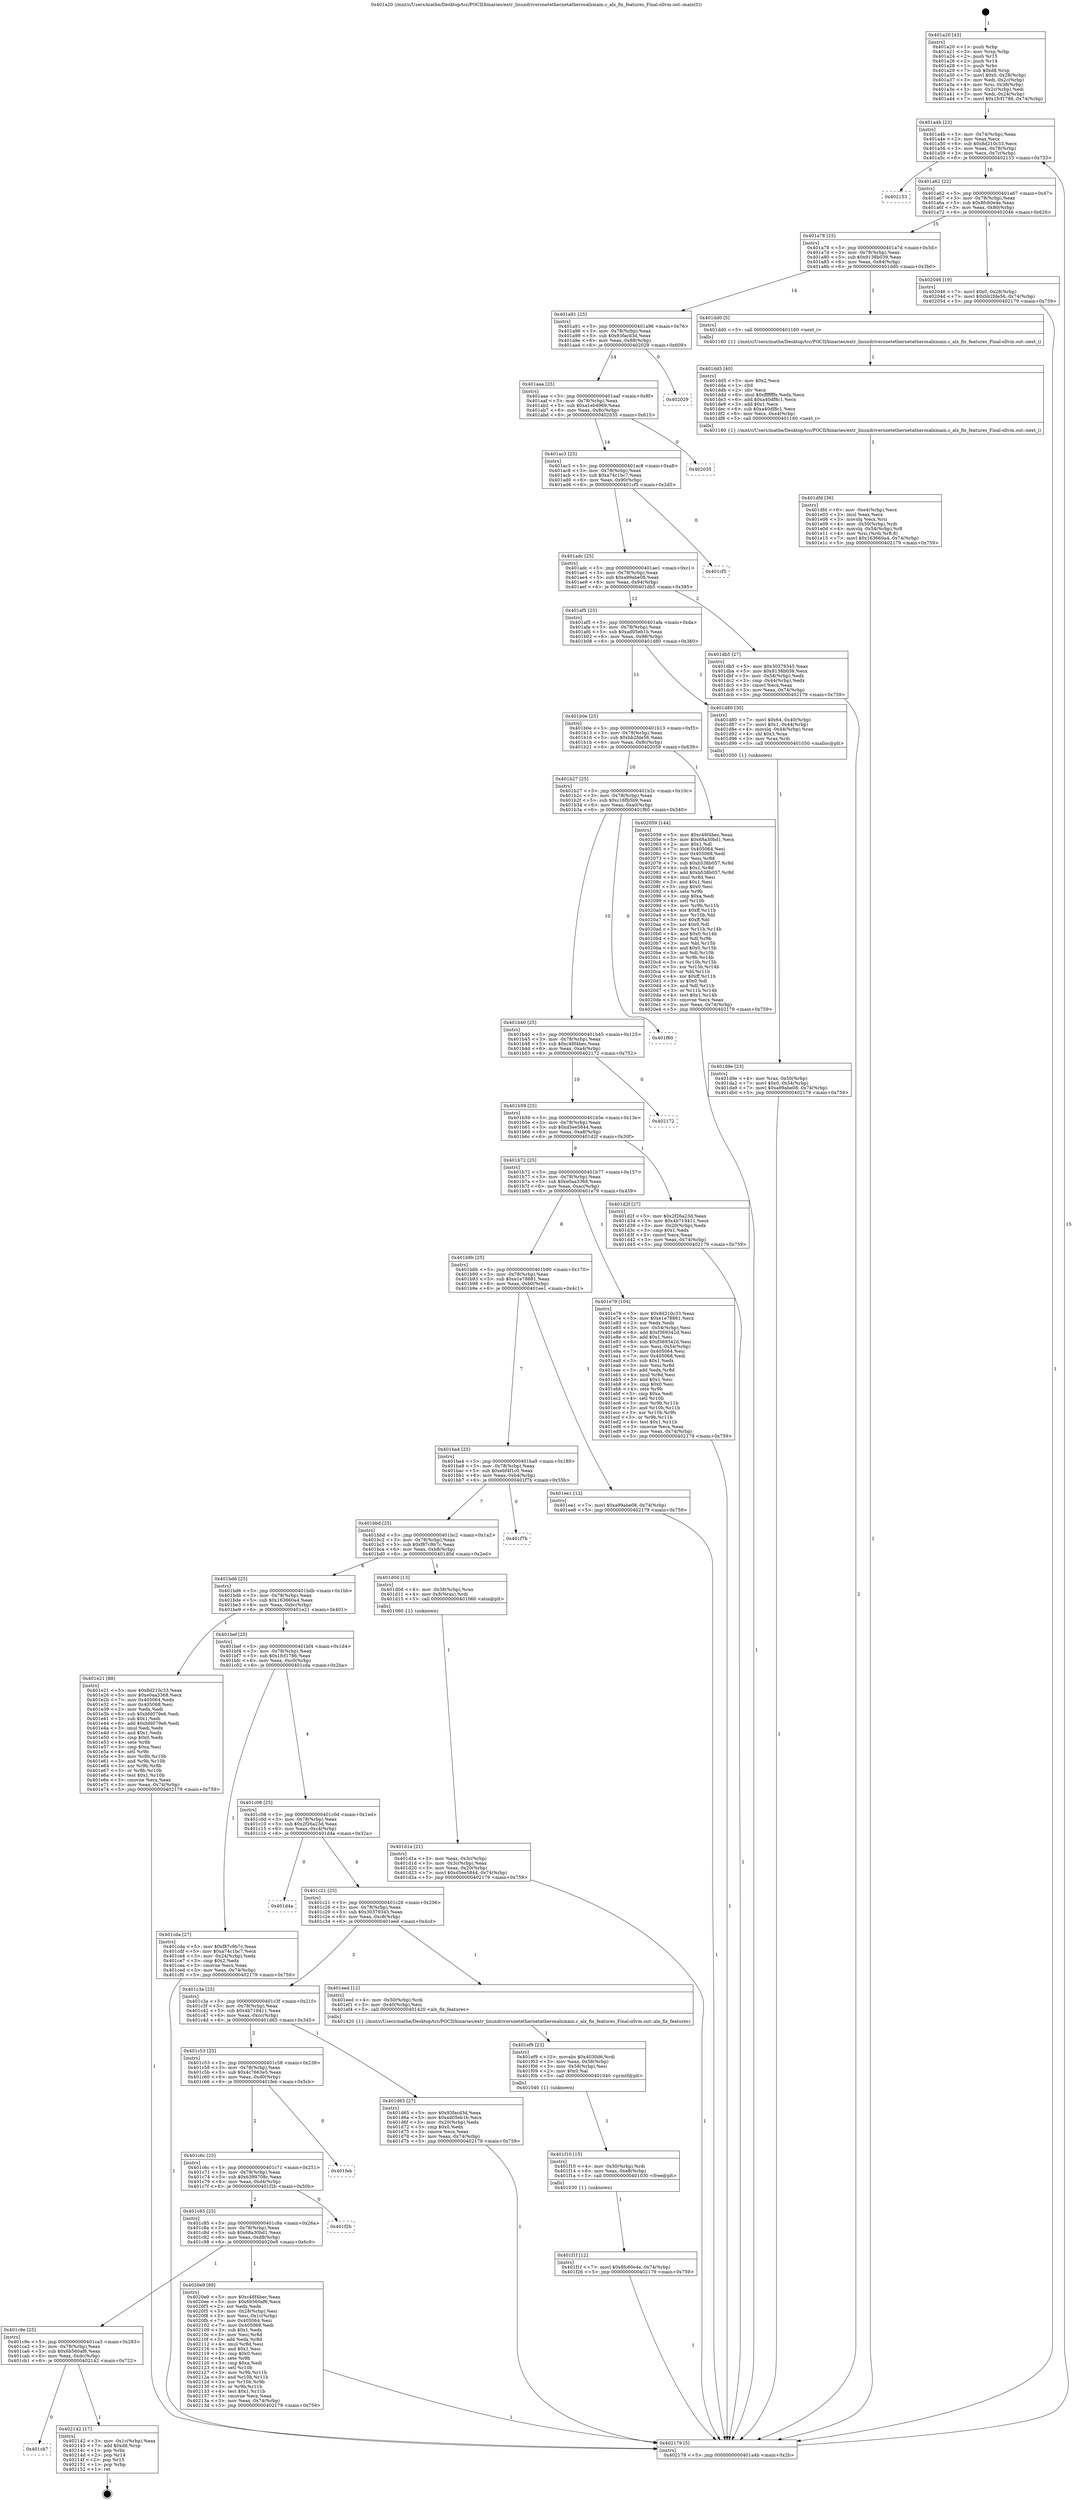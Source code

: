 digraph "0x401a20" {
  label = "0x401a20 (/mnt/c/Users/mathe/Desktop/tcc/POCII/binaries/extr_linuxdriversnetethernetatherosalxmain.c_alx_fix_features_Final-ollvm.out::main(0))"
  labelloc = "t"
  node[shape=record]

  Entry [label="",width=0.3,height=0.3,shape=circle,fillcolor=black,style=filled]
  "0x401a4b" [label="{
     0x401a4b [23]\l
     | [instrs]\l
     &nbsp;&nbsp;0x401a4b \<+3\>: mov -0x74(%rbp),%eax\l
     &nbsp;&nbsp;0x401a4e \<+2\>: mov %eax,%ecx\l
     &nbsp;&nbsp;0x401a50 \<+6\>: sub $0x8d210c33,%ecx\l
     &nbsp;&nbsp;0x401a56 \<+3\>: mov %eax,-0x78(%rbp)\l
     &nbsp;&nbsp;0x401a59 \<+3\>: mov %ecx,-0x7c(%rbp)\l
     &nbsp;&nbsp;0x401a5c \<+6\>: je 0000000000402153 \<main+0x733\>\l
  }"]
  "0x402153" [label="{
     0x402153\l
  }", style=dashed]
  "0x401a62" [label="{
     0x401a62 [22]\l
     | [instrs]\l
     &nbsp;&nbsp;0x401a62 \<+5\>: jmp 0000000000401a67 \<main+0x47\>\l
     &nbsp;&nbsp;0x401a67 \<+3\>: mov -0x78(%rbp),%eax\l
     &nbsp;&nbsp;0x401a6a \<+5\>: sub $0x8fc60e4e,%eax\l
     &nbsp;&nbsp;0x401a6f \<+3\>: mov %eax,-0x80(%rbp)\l
     &nbsp;&nbsp;0x401a72 \<+6\>: je 0000000000402046 \<main+0x626\>\l
  }"]
  Exit [label="",width=0.3,height=0.3,shape=circle,fillcolor=black,style=filled,peripheries=2]
  "0x402046" [label="{
     0x402046 [19]\l
     | [instrs]\l
     &nbsp;&nbsp;0x402046 \<+7\>: movl $0x0,-0x28(%rbp)\l
     &nbsp;&nbsp;0x40204d \<+7\>: movl $0xbb2fde56,-0x74(%rbp)\l
     &nbsp;&nbsp;0x402054 \<+5\>: jmp 0000000000402179 \<main+0x759\>\l
  }"]
  "0x401a78" [label="{
     0x401a78 [25]\l
     | [instrs]\l
     &nbsp;&nbsp;0x401a78 \<+5\>: jmp 0000000000401a7d \<main+0x5d\>\l
     &nbsp;&nbsp;0x401a7d \<+3\>: mov -0x78(%rbp),%eax\l
     &nbsp;&nbsp;0x401a80 \<+5\>: sub $0x9138b039,%eax\l
     &nbsp;&nbsp;0x401a85 \<+6\>: mov %eax,-0x84(%rbp)\l
     &nbsp;&nbsp;0x401a8b \<+6\>: je 0000000000401dd0 \<main+0x3b0\>\l
  }"]
  "0x401cb7" [label="{
     0x401cb7\l
  }", style=dashed]
  "0x401dd0" [label="{
     0x401dd0 [5]\l
     | [instrs]\l
     &nbsp;&nbsp;0x401dd0 \<+5\>: call 0000000000401160 \<next_i\>\l
     | [calls]\l
     &nbsp;&nbsp;0x401160 \{1\} (/mnt/c/Users/mathe/Desktop/tcc/POCII/binaries/extr_linuxdriversnetethernetatherosalxmain.c_alx_fix_features_Final-ollvm.out::next_i)\l
  }"]
  "0x401a91" [label="{
     0x401a91 [25]\l
     | [instrs]\l
     &nbsp;&nbsp;0x401a91 \<+5\>: jmp 0000000000401a96 \<main+0x76\>\l
     &nbsp;&nbsp;0x401a96 \<+3\>: mov -0x78(%rbp),%eax\l
     &nbsp;&nbsp;0x401a99 \<+5\>: sub $0x93facd3d,%eax\l
     &nbsp;&nbsp;0x401a9e \<+6\>: mov %eax,-0x88(%rbp)\l
     &nbsp;&nbsp;0x401aa4 \<+6\>: je 0000000000402029 \<main+0x609\>\l
  }"]
  "0x402142" [label="{
     0x402142 [17]\l
     | [instrs]\l
     &nbsp;&nbsp;0x402142 \<+3\>: mov -0x1c(%rbp),%eax\l
     &nbsp;&nbsp;0x402145 \<+7\>: add $0xd8,%rsp\l
     &nbsp;&nbsp;0x40214c \<+1\>: pop %rbx\l
     &nbsp;&nbsp;0x40214d \<+2\>: pop %r14\l
     &nbsp;&nbsp;0x40214f \<+2\>: pop %r15\l
     &nbsp;&nbsp;0x402151 \<+1\>: pop %rbp\l
     &nbsp;&nbsp;0x402152 \<+1\>: ret\l
  }"]
  "0x402029" [label="{
     0x402029\l
  }", style=dashed]
  "0x401aaa" [label="{
     0x401aaa [25]\l
     | [instrs]\l
     &nbsp;&nbsp;0x401aaa \<+5\>: jmp 0000000000401aaf \<main+0x8f\>\l
     &nbsp;&nbsp;0x401aaf \<+3\>: mov -0x78(%rbp),%eax\l
     &nbsp;&nbsp;0x401ab2 \<+5\>: sub $0xa1eb4969,%eax\l
     &nbsp;&nbsp;0x401ab7 \<+6\>: mov %eax,-0x8c(%rbp)\l
     &nbsp;&nbsp;0x401abd \<+6\>: je 0000000000402035 \<main+0x615\>\l
  }"]
  "0x401c9e" [label="{
     0x401c9e [25]\l
     | [instrs]\l
     &nbsp;&nbsp;0x401c9e \<+5\>: jmp 0000000000401ca3 \<main+0x283\>\l
     &nbsp;&nbsp;0x401ca3 \<+3\>: mov -0x78(%rbp),%eax\l
     &nbsp;&nbsp;0x401ca6 \<+5\>: sub $0x6b560af6,%eax\l
     &nbsp;&nbsp;0x401cab \<+6\>: mov %eax,-0xdc(%rbp)\l
     &nbsp;&nbsp;0x401cb1 \<+6\>: je 0000000000402142 \<main+0x722\>\l
  }"]
  "0x402035" [label="{
     0x402035\l
  }", style=dashed]
  "0x401ac3" [label="{
     0x401ac3 [25]\l
     | [instrs]\l
     &nbsp;&nbsp;0x401ac3 \<+5\>: jmp 0000000000401ac8 \<main+0xa8\>\l
     &nbsp;&nbsp;0x401ac8 \<+3\>: mov -0x78(%rbp),%eax\l
     &nbsp;&nbsp;0x401acb \<+5\>: sub $0xa74c1bc7,%eax\l
     &nbsp;&nbsp;0x401ad0 \<+6\>: mov %eax,-0x90(%rbp)\l
     &nbsp;&nbsp;0x401ad6 \<+6\>: je 0000000000401cf5 \<main+0x2d5\>\l
  }"]
  "0x4020e9" [label="{
     0x4020e9 [89]\l
     | [instrs]\l
     &nbsp;&nbsp;0x4020e9 \<+5\>: mov $0xc48f4bec,%eax\l
     &nbsp;&nbsp;0x4020ee \<+5\>: mov $0x6b560af6,%ecx\l
     &nbsp;&nbsp;0x4020f3 \<+2\>: xor %edx,%edx\l
     &nbsp;&nbsp;0x4020f5 \<+3\>: mov -0x28(%rbp),%esi\l
     &nbsp;&nbsp;0x4020f8 \<+3\>: mov %esi,-0x1c(%rbp)\l
     &nbsp;&nbsp;0x4020fb \<+7\>: mov 0x405064,%esi\l
     &nbsp;&nbsp;0x402102 \<+7\>: mov 0x405068,%edi\l
     &nbsp;&nbsp;0x402109 \<+3\>: sub $0x1,%edx\l
     &nbsp;&nbsp;0x40210c \<+3\>: mov %esi,%r8d\l
     &nbsp;&nbsp;0x40210f \<+3\>: add %edx,%r8d\l
     &nbsp;&nbsp;0x402112 \<+4\>: imul %r8d,%esi\l
     &nbsp;&nbsp;0x402116 \<+3\>: and $0x1,%esi\l
     &nbsp;&nbsp;0x402119 \<+3\>: cmp $0x0,%esi\l
     &nbsp;&nbsp;0x40211c \<+4\>: sete %r9b\l
     &nbsp;&nbsp;0x402120 \<+3\>: cmp $0xa,%edi\l
     &nbsp;&nbsp;0x402123 \<+4\>: setl %r10b\l
     &nbsp;&nbsp;0x402127 \<+3\>: mov %r9b,%r11b\l
     &nbsp;&nbsp;0x40212a \<+3\>: and %r10b,%r11b\l
     &nbsp;&nbsp;0x40212d \<+3\>: xor %r10b,%r9b\l
     &nbsp;&nbsp;0x402130 \<+3\>: or %r9b,%r11b\l
     &nbsp;&nbsp;0x402133 \<+4\>: test $0x1,%r11b\l
     &nbsp;&nbsp;0x402137 \<+3\>: cmovne %ecx,%eax\l
     &nbsp;&nbsp;0x40213a \<+3\>: mov %eax,-0x74(%rbp)\l
     &nbsp;&nbsp;0x40213d \<+5\>: jmp 0000000000402179 \<main+0x759\>\l
  }"]
  "0x401cf5" [label="{
     0x401cf5\l
  }", style=dashed]
  "0x401adc" [label="{
     0x401adc [25]\l
     | [instrs]\l
     &nbsp;&nbsp;0x401adc \<+5\>: jmp 0000000000401ae1 \<main+0xc1\>\l
     &nbsp;&nbsp;0x401ae1 \<+3\>: mov -0x78(%rbp),%eax\l
     &nbsp;&nbsp;0x401ae4 \<+5\>: sub $0xa99abe08,%eax\l
     &nbsp;&nbsp;0x401ae9 \<+6\>: mov %eax,-0x94(%rbp)\l
     &nbsp;&nbsp;0x401aef \<+6\>: je 0000000000401db5 \<main+0x395\>\l
  }"]
  "0x401c85" [label="{
     0x401c85 [25]\l
     | [instrs]\l
     &nbsp;&nbsp;0x401c85 \<+5\>: jmp 0000000000401c8a \<main+0x26a\>\l
     &nbsp;&nbsp;0x401c8a \<+3\>: mov -0x78(%rbp),%eax\l
     &nbsp;&nbsp;0x401c8d \<+5\>: sub $0x68a30bd1,%eax\l
     &nbsp;&nbsp;0x401c92 \<+6\>: mov %eax,-0xd8(%rbp)\l
     &nbsp;&nbsp;0x401c98 \<+6\>: je 00000000004020e9 \<main+0x6c9\>\l
  }"]
  "0x401db5" [label="{
     0x401db5 [27]\l
     | [instrs]\l
     &nbsp;&nbsp;0x401db5 \<+5\>: mov $0x30379345,%eax\l
     &nbsp;&nbsp;0x401dba \<+5\>: mov $0x9138b039,%ecx\l
     &nbsp;&nbsp;0x401dbf \<+3\>: mov -0x54(%rbp),%edx\l
     &nbsp;&nbsp;0x401dc2 \<+3\>: cmp -0x44(%rbp),%edx\l
     &nbsp;&nbsp;0x401dc5 \<+3\>: cmovl %ecx,%eax\l
     &nbsp;&nbsp;0x401dc8 \<+3\>: mov %eax,-0x74(%rbp)\l
     &nbsp;&nbsp;0x401dcb \<+5\>: jmp 0000000000402179 \<main+0x759\>\l
  }"]
  "0x401af5" [label="{
     0x401af5 [25]\l
     | [instrs]\l
     &nbsp;&nbsp;0x401af5 \<+5\>: jmp 0000000000401afa \<main+0xda\>\l
     &nbsp;&nbsp;0x401afa \<+3\>: mov -0x78(%rbp),%eax\l
     &nbsp;&nbsp;0x401afd \<+5\>: sub $0xad05eb1b,%eax\l
     &nbsp;&nbsp;0x401b02 \<+6\>: mov %eax,-0x98(%rbp)\l
     &nbsp;&nbsp;0x401b08 \<+6\>: je 0000000000401d80 \<main+0x360\>\l
  }"]
  "0x401f2b" [label="{
     0x401f2b\l
  }", style=dashed]
  "0x401d80" [label="{
     0x401d80 [30]\l
     | [instrs]\l
     &nbsp;&nbsp;0x401d80 \<+7\>: movl $0x64,-0x40(%rbp)\l
     &nbsp;&nbsp;0x401d87 \<+7\>: movl $0x1,-0x44(%rbp)\l
     &nbsp;&nbsp;0x401d8e \<+4\>: movslq -0x44(%rbp),%rax\l
     &nbsp;&nbsp;0x401d92 \<+4\>: shl $0x3,%rax\l
     &nbsp;&nbsp;0x401d96 \<+3\>: mov %rax,%rdi\l
     &nbsp;&nbsp;0x401d99 \<+5\>: call 0000000000401050 \<malloc@plt\>\l
     | [calls]\l
     &nbsp;&nbsp;0x401050 \{1\} (unknown)\l
  }"]
  "0x401b0e" [label="{
     0x401b0e [25]\l
     | [instrs]\l
     &nbsp;&nbsp;0x401b0e \<+5\>: jmp 0000000000401b13 \<main+0xf3\>\l
     &nbsp;&nbsp;0x401b13 \<+3\>: mov -0x78(%rbp),%eax\l
     &nbsp;&nbsp;0x401b16 \<+5\>: sub $0xbb2fde56,%eax\l
     &nbsp;&nbsp;0x401b1b \<+6\>: mov %eax,-0x9c(%rbp)\l
     &nbsp;&nbsp;0x401b21 \<+6\>: je 0000000000402059 \<main+0x639\>\l
  }"]
  "0x401c6c" [label="{
     0x401c6c [25]\l
     | [instrs]\l
     &nbsp;&nbsp;0x401c6c \<+5\>: jmp 0000000000401c71 \<main+0x251\>\l
     &nbsp;&nbsp;0x401c71 \<+3\>: mov -0x78(%rbp),%eax\l
     &nbsp;&nbsp;0x401c74 \<+5\>: sub $0x6399708c,%eax\l
     &nbsp;&nbsp;0x401c79 \<+6\>: mov %eax,-0xd4(%rbp)\l
     &nbsp;&nbsp;0x401c7f \<+6\>: je 0000000000401f2b \<main+0x50b\>\l
  }"]
  "0x402059" [label="{
     0x402059 [144]\l
     | [instrs]\l
     &nbsp;&nbsp;0x402059 \<+5\>: mov $0xc48f4bec,%eax\l
     &nbsp;&nbsp;0x40205e \<+5\>: mov $0x68a30bd1,%ecx\l
     &nbsp;&nbsp;0x402063 \<+2\>: mov $0x1,%dl\l
     &nbsp;&nbsp;0x402065 \<+7\>: mov 0x405064,%esi\l
     &nbsp;&nbsp;0x40206c \<+7\>: mov 0x405068,%edi\l
     &nbsp;&nbsp;0x402073 \<+3\>: mov %esi,%r8d\l
     &nbsp;&nbsp;0x402076 \<+7\>: sub $0xb538b057,%r8d\l
     &nbsp;&nbsp;0x40207d \<+4\>: sub $0x1,%r8d\l
     &nbsp;&nbsp;0x402081 \<+7\>: add $0xb538b057,%r8d\l
     &nbsp;&nbsp;0x402088 \<+4\>: imul %r8d,%esi\l
     &nbsp;&nbsp;0x40208c \<+3\>: and $0x1,%esi\l
     &nbsp;&nbsp;0x40208f \<+3\>: cmp $0x0,%esi\l
     &nbsp;&nbsp;0x402092 \<+4\>: sete %r9b\l
     &nbsp;&nbsp;0x402096 \<+3\>: cmp $0xa,%edi\l
     &nbsp;&nbsp;0x402099 \<+4\>: setl %r10b\l
     &nbsp;&nbsp;0x40209d \<+3\>: mov %r9b,%r11b\l
     &nbsp;&nbsp;0x4020a0 \<+4\>: xor $0xff,%r11b\l
     &nbsp;&nbsp;0x4020a4 \<+3\>: mov %r10b,%bl\l
     &nbsp;&nbsp;0x4020a7 \<+3\>: xor $0xff,%bl\l
     &nbsp;&nbsp;0x4020aa \<+3\>: xor $0x0,%dl\l
     &nbsp;&nbsp;0x4020ad \<+3\>: mov %r11b,%r14b\l
     &nbsp;&nbsp;0x4020b0 \<+4\>: and $0x0,%r14b\l
     &nbsp;&nbsp;0x4020b4 \<+3\>: and %dl,%r9b\l
     &nbsp;&nbsp;0x4020b7 \<+3\>: mov %bl,%r15b\l
     &nbsp;&nbsp;0x4020ba \<+4\>: and $0x0,%r15b\l
     &nbsp;&nbsp;0x4020be \<+3\>: and %dl,%r10b\l
     &nbsp;&nbsp;0x4020c1 \<+3\>: or %r9b,%r14b\l
     &nbsp;&nbsp;0x4020c4 \<+3\>: or %r10b,%r15b\l
     &nbsp;&nbsp;0x4020c7 \<+3\>: xor %r15b,%r14b\l
     &nbsp;&nbsp;0x4020ca \<+3\>: or %bl,%r11b\l
     &nbsp;&nbsp;0x4020cd \<+4\>: xor $0xff,%r11b\l
     &nbsp;&nbsp;0x4020d1 \<+3\>: or $0x0,%dl\l
     &nbsp;&nbsp;0x4020d4 \<+3\>: and %dl,%r11b\l
     &nbsp;&nbsp;0x4020d7 \<+3\>: or %r11b,%r14b\l
     &nbsp;&nbsp;0x4020da \<+4\>: test $0x1,%r14b\l
     &nbsp;&nbsp;0x4020de \<+3\>: cmovne %ecx,%eax\l
     &nbsp;&nbsp;0x4020e1 \<+3\>: mov %eax,-0x74(%rbp)\l
     &nbsp;&nbsp;0x4020e4 \<+5\>: jmp 0000000000402179 \<main+0x759\>\l
  }"]
  "0x401b27" [label="{
     0x401b27 [25]\l
     | [instrs]\l
     &nbsp;&nbsp;0x401b27 \<+5\>: jmp 0000000000401b2c \<main+0x10c\>\l
     &nbsp;&nbsp;0x401b2c \<+3\>: mov -0x78(%rbp),%eax\l
     &nbsp;&nbsp;0x401b2f \<+5\>: sub $0xc16fb5b9,%eax\l
     &nbsp;&nbsp;0x401b34 \<+6\>: mov %eax,-0xa0(%rbp)\l
     &nbsp;&nbsp;0x401b3a \<+6\>: je 0000000000401f60 \<main+0x540\>\l
  }"]
  "0x401feb" [label="{
     0x401feb\l
  }", style=dashed]
  "0x401f60" [label="{
     0x401f60\l
  }", style=dashed]
  "0x401b40" [label="{
     0x401b40 [25]\l
     | [instrs]\l
     &nbsp;&nbsp;0x401b40 \<+5\>: jmp 0000000000401b45 \<main+0x125\>\l
     &nbsp;&nbsp;0x401b45 \<+3\>: mov -0x78(%rbp),%eax\l
     &nbsp;&nbsp;0x401b48 \<+5\>: sub $0xc48f4bec,%eax\l
     &nbsp;&nbsp;0x401b4d \<+6\>: mov %eax,-0xa4(%rbp)\l
     &nbsp;&nbsp;0x401b53 \<+6\>: je 0000000000402172 \<main+0x752\>\l
  }"]
  "0x401f1f" [label="{
     0x401f1f [12]\l
     | [instrs]\l
     &nbsp;&nbsp;0x401f1f \<+7\>: movl $0x8fc60e4e,-0x74(%rbp)\l
     &nbsp;&nbsp;0x401f26 \<+5\>: jmp 0000000000402179 \<main+0x759\>\l
  }"]
  "0x402172" [label="{
     0x402172\l
  }", style=dashed]
  "0x401b59" [label="{
     0x401b59 [25]\l
     | [instrs]\l
     &nbsp;&nbsp;0x401b59 \<+5\>: jmp 0000000000401b5e \<main+0x13e\>\l
     &nbsp;&nbsp;0x401b5e \<+3\>: mov -0x78(%rbp),%eax\l
     &nbsp;&nbsp;0x401b61 \<+5\>: sub $0xd5ee5844,%eax\l
     &nbsp;&nbsp;0x401b66 \<+6\>: mov %eax,-0xa8(%rbp)\l
     &nbsp;&nbsp;0x401b6c \<+6\>: je 0000000000401d2f \<main+0x30f\>\l
  }"]
  "0x401f10" [label="{
     0x401f10 [15]\l
     | [instrs]\l
     &nbsp;&nbsp;0x401f10 \<+4\>: mov -0x50(%rbp),%rdi\l
     &nbsp;&nbsp;0x401f14 \<+6\>: mov %eax,-0xe8(%rbp)\l
     &nbsp;&nbsp;0x401f1a \<+5\>: call 0000000000401030 \<free@plt\>\l
     | [calls]\l
     &nbsp;&nbsp;0x401030 \{1\} (unknown)\l
  }"]
  "0x401d2f" [label="{
     0x401d2f [27]\l
     | [instrs]\l
     &nbsp;&nbsp;0x401d2f \<+5\>: mov $0x2f26a23d,%eax\l
     &nbsp;&nbsp;0x401d34 \<+5\>: mov $0x4b719411,%ecx\l
     &nbsp;&nbsp;0x401d39 \<+3\>: mov -0x20(%rbp),%edx\l
     &nbsp;&nbsp;0x401d3c \<+3\>: cmp $0x1,%edx\l
     &nbsp;&nbsp;0x401d3f \<+3\>: cmovl %ecx,%eax\l
     &nbsp;&nbsp;0x401d42 \<+3\>: mov %eax,-0x74(%rbp)\l
     &nbsp;&nbsp;0x401d45 \<+5\>: jmp 0000000000402179 \<main+0x759\>\l
  }"]
  "0x401b72" [label="{
     0x401b72 [25]\l
     | [instrs]\l
     &nbsp;&nbsp;0x401b72 \<+5\>: jmp 0000000000401b77 \<main+0x157\>\l
     &nbsp;&nbsp;0x401b77 \<+3\>: mov -0x78(%rbp),%eax\l
     &nbsp;&nbsp;0x401b7a \<+5\>: sub $0xe0aa3368,%eax\l
     &nbsp;&nbsp;0x401b7f \<+6\>: mov %eax,-0xac(%rbp)\l
     &nbsp;&nbsp;0x401b85 \<+6\>: je 0000000000401e79 \<main+0x459\>\l
  }"]
  "0x401ef9" [label="{
     0x401ef9 [23]\l
     | [instrs]\l
     &nbsp;&nbsp;0x401ef9 \<+10\>: movabs $0x4030d6,%rdi\l
     &nbsp;&nbsp;0x401f03 \<+3\>: mov %eax,-0x58(%rbp)\l
     &nbsp;&nbsp;0x401f06 \<+3\>: mov -0x58(%rbp),%esi\l
     &nbsp;&nbsp;0x401f09 \<+2\>: mov $0x0,%al\l
     &nbsp;&nbsp;0x401f0b \<+5\>: call 0000000000401040 \<printf@plt\>\l
     | [calls]\l
     &nbsp;&nbsp;0x401040 \{1\} (unknown)\l
  }"]
  "0x401e79" [label="{
     0x401e79 [104]\l
     | [instrs]\l
     &nbsp;&nbsp;0x401e79 \<+5\>: mov $0x8d210c33,%eax\l
     &nbsp;&nbsp;0x401e7e \<+5\>: mov $0xe1e78881,%ecx\l
     &nbsp;&nbsp;0x401e83 \<+2\>: xor %edx,%edx\l
     &nbsp;&nbsp;0x401e85 \<+3\>: mov -0x54(%rbp),%esi\l
     &nbsp;&nbsp;0x401e88 \<+6\>: add $0xf369342d,%esi\l
     &nbsp;&nbsp;0x401e8e \<+3\>: add $0x1,%esi\l
     &nbsp;&nbsp;0x401e91 \<+6\>: sub $0xf369342d,%esi\l
     &nbsp;&nbsp;0x401e97 \<+3\>: mov %esi,-0x54(%rbp)\l
     &nbsp;&nbsp;0x401e9a \<+7\>: mov 0x405064,%esi\l
     &nbsp;&nbsp;0x401ea1 \<+7\>: mov 0x405068,%edi\l
     &nbsp;&nbsp;0x401ea8 \<+3\>: sub $0x1,%edx\l
     &nbsp;&nbsp;0x401eab \<+3\>: mov %esi,%r8d\l
     &nbsp;&nbsp;0x401eae \<+3\>: add %edx,%r8d\l
     &nbsp;&nbsp;0x401eb1 \<+4\>: imul %r8d,%esi\l
     &nbsp;&nbsp;0x401eb5 \<+3\>: and $0x1,%esi\l
     &nbsp;&nbsp;0x401eb8 \<+3\>: cmp $0x0,%esi\l
     &nbsp;&nbsp;0x401ebb \<+4\>: sete %r9b\l
     &nbsp;&nbsp;0x401ebf \<+3\>: cmp $0xa,%edi\l
     &nbsp;&nbsp;0x401ec2 \<+4\>: setl %r10b\l
     &nbsp;&nbsp;0x401ec6 \<+3\>: mov %r9b,%r11b\l
     &nbsp;&nbsp;0x401ec9 \<+3\>: and %r10b,%r11b\l
     &nbsp;&nbsp;0x401ecc \<+3\>: xor %r10b,%r9b\l
     &nbsp;&nbsp;0x401ecf \<+3\>: or %r9b,%r11b\l
     &nbsp;&nbsp;0x401ed2 \<+4\>: test $0x1,%r11b\l
     &nbsp;&nbsp;0x401ed6 \<+3\>: cmovne %ecx,%eax\l
     &nbsp;&nbsp;0x401ed9 \<+3\>: mov %eax,-0x74(%rbp)\l
     &nbsp;&nbsp;0x401edc \<+5\>: jmp 0000000000402179 \<main+0x759\>\l
  }"]
  "0x401b8b" [label="{
     0x401b8b [25]\l
     | [instrs]\l
     &nbsp;&nbsp;0x401b8b \<+5\>: jmp 0000000000401b90 \<main+0x170\>\l
     &nbsp;&nbsp;0x401b90 \<+3\>: mov -0x78(%rbp),%eax\l
     &nbsp;&nbsp;0x401b93 \<+5\>: sub $0xe1e78881,%eax\l
     &nbsp;&nbsp;0x401b98 \<+6\>: mov %eax,-0xb0(%rbp)\l
     &nbsp;&nbsp;0x401b9e \<+6\>: je 0000000000401ee1 \<main+0x4c1\>\l
  }"]
  "0x401dfd" [label="{
     0x401dfd [36]\l
     | [instrs]\l
     &nbsp;&nbsp;0x401dfd \<+6\>: mov -0xe4(%rbp),%ecx\l
     &nbsp;&nbsp;0x401e03 \<+3\>: imul %eax,%ecx\l
     &nbsp;&nbsp;0x401e06 \<+3\>: movslq %ecx,%rsi\l
     &nbsp;&nbsp;0x401e09 \<+4\>: mov -0x50(%rbp),%rdi\l
     &nbsp;&nbsp;0x401e0d \<+4\>: movslq -0x54(%rbp),%r8\l
     &nbsp;&nbsp;0x401e11 \<+4\>: mov %rsi,(%rdi,%r8,8)\l
     &nbsp;&nbsp;0x401e15 \<+7\>: movl $0x163660a4,-0x74(%rbp)\l
     &nbsp;&nbsp;0x401e1c \<+5\>: jmp 0000000000402179 \<main+0x759\>\l
  }"]
  "0x401ee1" [label="{
     0x401ee1 [12]\l
     | [instrs]\l
     &nbsp;&nbsp;0x401ee1 \<+7\>: movl $0xa99abe08,-0x74(%rbp)\l
     &nbsp;&nbsp;0x401ee8 \<+5\>: jmp 0000000000402179 \<main+0x759\>\l
  }"]
  "0x401ba4" [label="{
     0x401ba4 [25]\l
     | [instrs]\l
     &nbsp;&nbsp;0x401ba4 \<+5\>: jmp 0000000000401ba9 \<main+0x189\>\l
     &nbsp;&nbsp;0x401ba9 \<+3\>: mov -0x78(%rbp),%eax\l
     &nbsp;&nbsp;0x401bac \<+5\>: sub $0xebf4f1c0,%eax\l
     &nbsp;&nbsp;0x401bb1 \<+6\>: mov %eax,-0xb4(%rbp)\l
     &nbsp;&nbsp;0x401bb7 \<+6\>: je 0000000000401f7b \<main+0x55b\>\l
  }"]
  "0x401dd5" [label="{
     0x401dd5 [40]\l
     | [instrs]\l
     &nbsp;&nbsp;0x401dd5 \<+5\>: mov $0x2,%ecx\l
     &nbsp;&nbsp;0x401dda \<+1\>: cltd\l
     &nbsp;&nbsp;0x401ddb \<+2\>: idiv %ecx\l
     &nbsp;&nbsp;0x401ddd \<+6\>: imul $0xfffffffe,%edx,%ecx\l
     &nbsp;&nbsp;0x401de3 \<+6\>: add $0xa40df8c1,%ecx\l
     &nbsp;&nbsp;0x401de9 \<+3\>: add $0x1,%ecx\l
     &nbsp;&nbsp;0x401dec \<+6\>: sub $0xa40df8c1,%ecx\l
     &nbsp;&nbsp;0x401df2 \<+6\>: mov %ecx,-0xe4(%rbp)\l
     &nbsp;&nbsp;0x401df8 \<+5\>: call 0000000000401160 \<next_i\>\l
     | [calls]\l
     &nbsp;&nbsp;0x401160 \{1\} (/mnt/c/Users/mathe/Desktop/tcc/POCII/binaries/extr_linuxdriversnetethernetatherosalxmain.c_alx_fix_features_Final-ollvm.out::next_i)\l
  }"]
  "0x401f7b" [label="{
     0x401f7b\l
  }", style=dashed]
  "0x401bbd" [label="{
     0x401bbd [25]\l
     | [instrs]\l
     &nbsp;&nbsp;0x401bbd \<+5\>: jmp 0000000000401bc2 \<main+0x1a2\>\l
     &nbsp;&nbsp;0x401bc2 \<+3\>: mov -0x78(%rbp),%eax\l
     &nbsp;&nbsp;0x401bc5 \<+5\>: sub $0xf87c9b7c,%eax\l
     &nbsp;&nbsp;0x401bca \<+6\>: mov %eax,-0xb8(%rbp)\l
     &nbsp;&nbsp;0x401bd0 \<+6\>: je 0000000000401d0d \<main+0x2ed\>\l
  }"]
  "0x401d9e" [label="{
     0x401d9e [23]\l
     | [instrs]\l
     &nbsp;&nbsp;0x401d9e \<+4\>: mov %rax,-0x50(%rbp)\l
     &nbsp;&nbsp;0x401da2 \<+7\>: movl $0x0,-0x54(%rbp)\l
     &nbsp;&nbsp;0x401da9 \<+7\>: movl $0xa99abe08,-0x74(%rbp)\l
     &nbsp;&nbsp;0x401db0 \<+5\>: jmp 0000000000402179 \<main+0x759\>\l
  }"]
  "0x401d0d" [label="{
     0x401d0d [13]\l
     | [instrs]\l
     &nbsp;&nbsp;0x401d0d \<+4\>: mov -0x38(%rbp),%rax\l
     &nbsp;&nbsp;0x401d11 \<+4\>: mov 0x8(%rax),%rdi\l
     &nbsp;&nbsp;0x401d15 \<+5\>: call 0000000000401060 \<atoi@plt\>\l
     | [calls]\l
     &nbsp;&nbsp;0x401060 \{1\} (unknown)\l
  }"]
  "0x401bd6" [label="{
     0x401bd6 [25]\l
     | [instrs]\l
     &nbsp;&nbsp;0x401bd6 \<+5\>: jmp 0000000000401bdb \<main+0x1bb\>\l
     &nbsp;&nbsp;0x401bdb \<+3\>: mov -0x78(%rbp),%eax\l
     &nbsp;&nbsp;0x401bde \<+5\>: sub $0x163660a4,%eax\l
     &nbsp;&nbsp;0x401be3 \<+6\>: mov %eax,-0xbc(%rbp)\l
     &nbsp;&nbsp;0x401be9 \<+6\>: je 0000000000401e21 \<main+0x401\>\l
  }"]
  "0x401c53" [label="{
     0x401c53 [25]\l
     | [instrs]\l
     &nbsp;&nbsp;0x401c53 \<+5\>: jmp 0000000000401c58 \<main+0x238\>\l
     &nbsp;&nbsp;0x401c58 \<+3\>: mov -0x78(%rbp),%eax\l
     &nbsp;&nbsp;0x401c5b \<+5\>: sub $0x4c7663e5,%eax\l
     &nbsp;&nbsp;0x401c60 \<+6\>: mov %eax,-0xd0(%rbp)\l
     &nbsp;&nbsp;0x401c66 \<+6\>: je 0000000000401feb \<main+0x5cb\>\l
  }"]
  "0x401e21" [label="{
     0x401e21 [88]\l
     | [instrs]\l
     &nbsp;&nbsp;0x401e21 \<+5\>: mov $0x8d210c33,%eax\l
     &nbsp;&nbsp;0x401e26 \<+5\>: mov $0xe0aa3368,%ecx\l
     &nbsp;&nbsp;0x401e2b \<+7\>: mov 0x405064,%edx\l
     &nbsp;&nbsp;0x401e32 \<+7\>: mov 0x405068,%esi\l
     &nbsp;&nbsp;0x401e39 \<+2\>: mov %edx,%edi\l
     &nbsp;&nbsp;0x401e3b \<+6\>: sub $0xbfd079e6,%edi\l
     &nbsp;&nbsp;0x401e41 \<+3\>: sub $0x1,%edi\l
     &nbsp;&nbsp;0x401e44 \<+6\>: add $0xbfd079e6,%edi\l
     &nbsp;&nbsp;0x401e4a \<+3\>: imul %edi,%edx\l
     &nbsp;&nbsp;0x401e4d \<+3\>: and $0x1,%edx\l
     &nbsp;&nbsp;0x401e50 \<+3\>: cmp $0x0,%edx\l
     &nbsp;&nbsp;0x401e53 \<+4\>: sete %r8b\l
     &nbsp;&nbsp;0x401e57 \<+3\>: cmp $0xa,%esi\l
     &nbsp;&nbsp;0x401e5a \<+4\>: setl %r9b\l
     &nbsp;&nbsp;0x401e5e \<+3\>: mov %r8b,%r10b\l
     &nbsp;&nbsp;0x401e61 \<+3\>: and %r9b,%r10b\l
     &nbsp;&nbsp;0x401e64 \<+3\>: xor %r9b,%r8b\l
     &nbsp;&nbsp;0x401e67 \<+3\>: or %r8b,%r10b\l
     &nbsp;&nbsp;0x401e6a \<+4\>: test $0x1,%r10b\l
     &nbsp;&nbsp;0x401e6e \<+3\>: cmovne %ecx,%eax\l
     &nbsp;&nbsp;0x401e71 \<+3\>: mov %eax,-0x74(%rbp)\l
     &nbsp;&nbsp;0x401e74 \<+5\>: jmp 0000000000402179 \<main+0x759\>\l
  }"]
  "0x401bef" [label="{
     0x401bef [25]\l
     | [instrs]\l
     &nbsp;&nbsp;0x401bef \<+5\>: jmp 0000000000401bf4 \<main+0x1d4\>\l
     &nbsp;&nbsp;0x401bf4 \<+3\>: mov -0x78(%rbp),%eax\l
     &nbsp;&nbsp;0x401bf7 \<+5\>: sub $0x1fcf1786,%eax\l
     &nbsp;&nbsp;0x401bfc \<+6\>: mov %eax,-0xc0(%rbp)\l
     &nbsp;&nbsp;0x401c02 \<+6\>: je 0000000000401cda \<main+0x2ba\>\l
  }"]
  "0x401d65" [label="{
     0x401d65 [27]\l
     | [instrs]\l
     &nbsp;&nbsp;0x401d65 \<+5\>: mov $0x93facd3d,%eax\l
     &nbsp;&nbsp;0x401d6a \<+5\>: mov $0xad05eb1b,%ecx\l
     &nbsp;&nbsp;0x401d6f \<+3\>: mov -0x20(%rbp),%edx\l
     &nbsp;&nbsp;0x401d72 \<+3\>: cmp $0x0,%edx\l
     &nbsp;&nbsp;0x401d75 \<+3\>: cmove %ecx,%eax\l
     &nbsp;&nbsp;0x401d78 \<+3\>: mov %eax,-0x74(%rbp)\l
     &nbsp;&nbsp;0x401d7b \<+5\>: jmp 0000000000402179 \<main+0x759\>\l
  }"]
  "0x401cda" [label="{
     0x401cda [27]\l
     | [instrs]\l
     &nbsp;&nbsp;0x401cda \<+5\>: mov $0xf87c9b7c,%eax\l
     &nbsp;&nbsp;0x401cdf \<+5\>: mov $0xa74c1bc7,%ecx\l
     &nbsp;&nbsp;0x401ce4 \<+3\>: mov -0x24(%rbp),%edx\l
     &nbsp;&nbsp;0x401ce7 \<+3\>: cmp $0x2,%edx\l
     &nbsp;&nbsp;0x401cea \<+3\>: cmovne %ecx,%eax\l
     &nbsp;&nbsp;0x401ced \<+3\>: mov %eax,-0x74(%rbp)\l
     &nbsp;&nbsp;0x401cf0 \<+5\>: jmp 0000000000402179 \<main+0x759\>\l
  }"]
  "0x401c08" [label="{
     0x401c08 [25]\l
     | [instrs]\l
     &nbsp;&nbsp;0x401c08 \<+5\>: jmp 0000000000401c0d \<main+0x1ed\>\l
     &nbsp;&nbsp;0x401c0d \<+3\>: mov -0x78(%rbp),%eax\l
     &nbsp;&nbsp;0x401c10 \<+5\>: sub $0x2f26a23d,%eax\l
     &nbsp;&nbsp;0x401c15 \<+6\>: mov %eax,-0xc4(%rbp)\l
     &nbsp;&nbsp;0x401c1b \<+6\>: je 0000000000401d4a \<main+0x32a\>\l
  }"]
  "0x402179" [label="{
     0x402179 [5]\l
     | [instrs]\l
     &nbsp;&nbsp;0x402179 \<+5\>: jmp 0000000000401a4b \<main+0x2b\>\l
  }"]
  "0x401a20" [label="{
     0x401a20 [43]\l
     | [instrs]\l
     &nbsp;&nbsp;0x401a20 \<+1\>: push %rbp\l
     &nbsp;&nbsp;0x401a21 \<+3\>: mov %rsp,%rbp\l
     &nbsp;&nbsp;0x401a24 \<+2\>: push %r15\l
     &nbsp;&nbsp;0x401a26 \<+2\>: push %r14\l
     &nbsp;&nbsp;0x401a28 \<+1\>: push %rbx\l
     &nbsp;&nbsp;0x401a29 \<+7\>: sub $0xd8,%rsp\l
     &nbsp;&nbsp;0x401a30 \<+7\>: movl $0x0,-0x28(%rbp)\l
     &nbsp;&nbsp;0x401a37 \<+3\>: mov %edi,-0x2c(%rbp)\l
     &nbsp;&nbsp;0x401a3a \<+4\>: mov %rsi,-0x38(%rbp)\l
     &nbsp;&nbsp;0x401a3e \<+3\>: mov -0x2c(%rbp),%edi\l
     &nbsp;&nbsp;0x401a41 \<+3\>: mov %edi,-0x24(%rbp)\l
     &nbsp;&nbsp;0x401a44 \<+7\>: movl $0x1fcf1786,-0x74(%rbp)\l
  }"]
  "0x401d1a" [label="{
     0x401d1a [21]\l
     | [instrs]\l
     &nbsp;&nbsp;0x401d1a \<+3\>: mov %eax,-0x3c(%rbp)\l
     &nbsp;&nbsp;0x401d1d \<+3\>: mov -0x3c(%rbp),%eax\l
     &nbsp;&nbsp;0x401d20 \<+3\>: mov %eax,-0x20(%rbp)\l
     &nbsp;&nbsp;0x401d23 \<+7\>: movl $0xd5ee5844,-0x74(%rbp)\l
     &nbsp;&nbsp;0x401d2a \<+5\>: jmp 0000000000402179 \<main+0x759\>\l
  }"]
  "0x401c3a" [label="{
     0x401c3a [25]\l
     | [instrs]\l
     &nbsp;&nbsp;0x401c3a \<+5\>: jmp 0000000000401c3f \<main+0x21f\>\l
     &nbsp;&nbsp;0x401c3f \<+3\>: mov -0x78(%rbp),%eax\l
     &nbsp;&nbsp;0x401c42 \<+5\>: sub $0x4b719411,%eax\l
     &nbsp;&nbsp;0x401c47 \<+6\>: mov %eax,-0xcc(%rbp)\l
     &nbsp;&nbsp;0x401c4d \<+6\>: je 0000000000401d65 \<main+0x345\>\l
  }"]
  "0x401d4a" [label="{
     0x401d4a\l
  }", style=dashed]
  "0x401c21" [label="{
     0x401c21 [25]\l
     | [instrs]\l
     &nbsp;&nbsp;0x401c21 \<+5\>: jmp 0000000000401c26 \<main+0x206\>\l
     &nbsp;&nbsp;0x401c26 \<+3\>: mov -0x78(%rbp),%eax\l
     &nbsp;&nbsp;0x401c29 \<+5\>: sub $0x30379345,%eax\l
     &nbsp;&nbsp;0x401c2e \<+6\>: mov %eax,-0xc8(%rbp)\l
     &nbsp;&nbsp;0x401c34 \<+6\>: je 0000000000401eed \<main+0x4cd\>\l
  }"]
  "0x401eed" [label="{
     0x401eed [12]\l
     | [instrs]\l
     &nbsp;&nbsp;0x401eed \<+4\>: mov -0x50(%rbp),%rdi\l
     &nbsp;&nbsp;0x401ef1 \<+3\>: mov -0x40(%rbp),%esi\l
     &nbsp;&nbsp;0x401ef4 \<+5\>: call 0000000000401420 \<alx_fix_features\>\l
     | [calls]\l
     &nbsp;&nbsp;0x401420 \{1\} (/mnt/c/Users/mathe/Desktop/tcc/POCII/binaries/extr_linuxdriversnetethernetatherosalxmain.c_alx_fix_features_Final-ollvm.out::alx_fix_features)\l
  }"]
  Entry -> "0x401a20" [label=" 1"]
  "0x401a4b" -> "0x402153" [label=" 0"]
  "0x401a4b" -> "0x401a62" [label=" 16"]
  "0x402142" -> Exit [label=" 1"]
  "0x401a62" -> "0x402046" [label=" 1"]
  "0x401a62" -> "0x401a78" [label=" 15"]
  "0x401c9e" -> "0x401cb7" [label=" 0"]
  "0x401a78" -> "0x401dd0" [label=" 1"]
  "0x401a78" -> "0x401a91" [label=" 14"]
  "0x401c9e" -> "0x402142" [label=" 1"]
  "0x401a91" -> "0x402029" [label=" 0"]
  "0x401a91" -> "0x401aaa" [label=" 14"]
  "0x4020e9" -> "0x402179" [label=" 1"]
  "0x401aaa" -> "0x402035" [label=" 0"]
  "0x401aaa" -> "0x401ac3" [label=" 14"]
  "0x401c85" -> "0x401c9e" [label=" 1"]
  "0x401ac3" -> "0x401cf5" [label=" 0"]
  "0x401ac3" -> "0x401adc" [label=" 14"]
  "0x401c85" -> "0x4020e9" [label=" 1"]
  "0x401adc" -> "0x401db5" [label=" 2"]
  "0x401adc" -> "0x401af5" [label=" 12"]
  "0x401c6c" -> "0x401c85" [label=" 2"]
  "0x401af5" -> "0x401d80" [label=" 1"]
  "0x401af5" -> "0x401b0e" [label=" 11"]
  "0x401c6c" -> "0x401f2b" [label=" 0"]
  "0x401b0e" -> "0x402059" [label=" 1"]
  "0x401b0e" -> "0x401b27" [label=" 10"]
  "0x401c53" -> "0x401c6c" [label=" 2"]
  "0x401b27" -> "0x401f60" [label=" 0"]
  "0x401b27" -> "0x401b40" [label=" 10"]
  "0x401c53" -> "0x401feb" [label=" 0"]
  "0x401b40" -> "0x402172" [label=" 0"]
  "0x401b40" -> "0x401b59" [label=" 10"]
  "0x402059" -> "0x402179" [label=" 1"]
  "0x401b59" -> "0x401d2f" [label=" 1"]
  "0x401b59" -> "0x401b72" [label=" 9"]
  "0x402046" -> "0x402179" [label=" 1"]
  "0x401b72" -> "0x401e79" [label=" 1"]
  "0x401b72" -> "0x401b8b" [label=" 8"]
  "0x401f1f" -> "0x402179" [label=" 1"]
  "0x401b8b" -> "0x401ee1" [label=" 1"]
  "0x401b8b" -> "0x401ba4" [label=" 7"]
  "0x401f10" -> "0x401f1f" [label=" 1"]
  "0x401ba4" -> "0x401f7b" [label=" 0"]
  "0x401ba4" -> "0x401bbd" [label=" 7"]
  "0x401ef9" -> "0x401f10" [label=" 1"]
  "0x401bbd" -> "0x401d0d" [label=" 1"]
  "0x401bbd" -> "0x401bd6" [label=" 6"]
  "0x401eed" -> "0x401ef9" [label=" 1"]
  "0x401bd6" -> "0x401e21" [label=" 1"]
  "0x401bd6" -> "0x401bef" [label=" 5"]
  "0x401ee1" -> "0x402179" [label=" 1"]
  "0x401bef" -> "0x401cda" [label=" 1"]
  "0x401bef" -> "0x401c08" [label=" 4"]
  "0x401cda" -> "0x402179" [label=" 1"]
  "0x401a20" -> "0x401a4b" [label=" 1"]
  "0x402179" -> "0x401a4b" [label=" 15"]
  "0x401d0d" -> "0x401d1a" [label=" 1"]
  "0x401d1a" -> "0x402179" [label=" 1"]
  "0x401d2f" -> "0x402179" [label=" 1"]
  "0x401e79" -> "0x402179" [label=" 1"]
  "0x401c08" -> "0x401d4a" [label=" 0"]
  "0x401c08" -> "0x401c21" [label=" 4"]
  "0x401dfd" -> "0x402179" [label=" 1"]
  "0x401c21" -> "0x401eed" [label=" 1"]
  "0x401c21" -> "0x401c3a" [label=" 3"]
  "0x401e21" -> "0x402179" [label=" 1"]
  "0x401c3a" -> "0x401d65" [label=" 1"]
  "0x401c3a" -> "0x401c53" [label=" 2"]
  "0x401d65" -> "0x402179" [label=" 1"]
  "0x401d80" -> "0x401d9e" [label=" 1"]
  "0x401d9e" -> "0x402179" [label=" 1"]
  "0x401db5" -> "0x402179" [label=" 2"]
  "0x401dd0" -> "0x401dd5" [label=" 1"]
  "0x401dd5" -> "0x401dfd" [label=" 1"]
}
